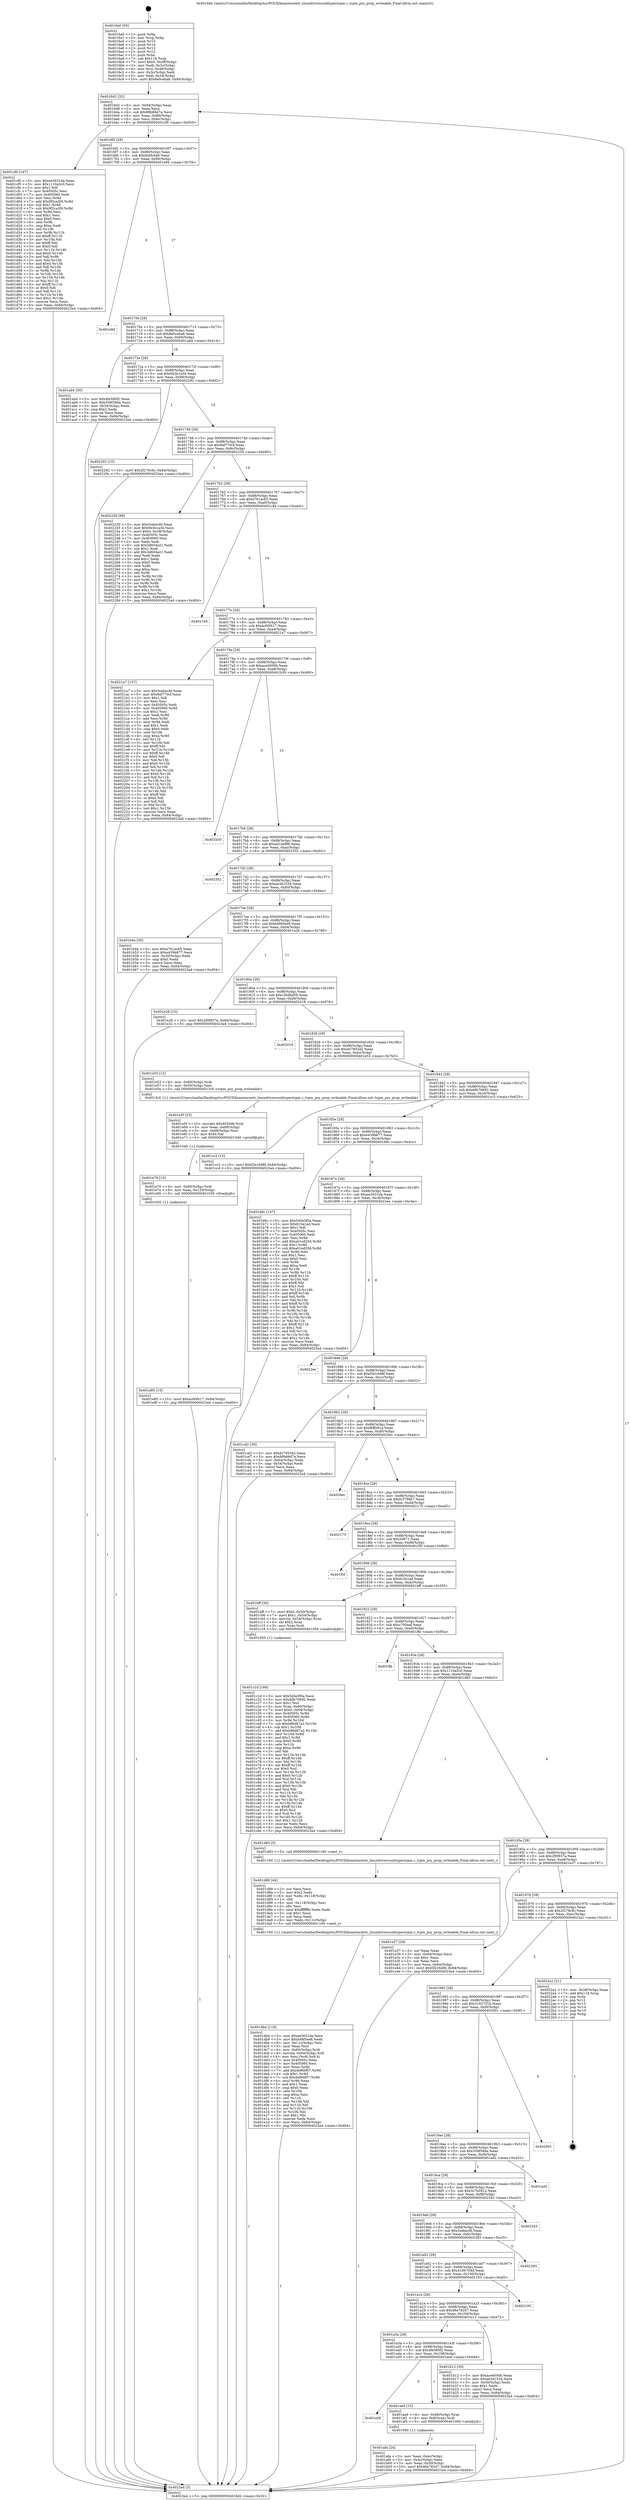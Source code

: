 digraph "0x4016a0" {
  label = "0x4016a0 (/mnt/c/Users/mathe/Desktop/tcc/POCII/binaries/extr_linuxdriversusbtypectcpm.c_tcpm_psy_prop_writeable_Final-ollvm.out::main(0))"
  labelloc = "t"
  node[shape=record]

  Entry [label="",width=0.3,height=0.3,shape=circle,fillcolor=black,style=filled]
  "0x4016d2" [label="{
     0x4016d2 [32]\l
     | [instrs]\l
     &nbsp;&nbsp;0x4016d2 \<+6\>: mov -0x84(%rbp),%eax\l
     &nbsp;&nbsp;0x4016d8 \<+2\>: mov %eax,%ecx\l
     &nbsp;&nbsp;0x4016da \<+6\>: sub $0x88b66d7a,%ecx\l
     &nbsp;&nbsp;0x4016e0 \<+6\>: mov %eax,-0x88(%rbp)\l
     &nbsp;&nbsp;0x4016e6 \<+6\>: mov %ecx,-0x8c(%rbp)\l
     &nbsp;&nbsp;0x4016ec \<+6\>: je 0000000000401cf0 \<main+0x650\>\l
  }"]
  "0x401cf0" [label="{
     0x401cf0 [147]\l
     | [instrs]\l
     &nbsp;&nbsp;0x401cf0 \<+5\>: mov $0xee3631da,%eax\l
     &nbsp;&nbsp;0x401cf5 \<+5\>: mov $0x1110a5c0,%ecx\l
     &nbsp;&nbsp;0x401cfa \<+2\>: mov $0x1,%dl\l
     &nbsp;&nbsp;0x401cfc \<+7\>: mov 0x40505c,%esi\l
     &nbsp;&nbsp;0x401d03 \<+7\>: mov 0x405060,%edi\l
     &nbsp;&nbsp;0x401d0a \<+3\>: mov %esi,%r8d\l
     &nbsp;&nbsp;0x401d0d \<+7\>: add $0x9f2ca3f4,%r8d\l
     &nbsp;&nbsp;0x401d14 \<+4\>: sub $0x1,%r8d\l
     &nbsp;&nbsp;0x401d18 \<+7\>: sub $0x9f2ca3f4,%r8d\l
     &nbsp;&nbsp;0x401d1f \<+4\>: imul %r8d,%esi\l
     &nbsp;&nbsp;0x401d23 \<+3\>: and $0x1,%esi\l
     &nbsp;&nbsp;0x401d26 \<+3\>: cmp $0x0,%esi\l
     &nbsp;&nbsp;0x401d29 \<+4\>: sete %r9b\l
     &nbsp;&nbsp;0x401d2d \<+3\>: cmp $0xa,%edi\l
     &nbsp;&nbsp;0x401d30 \<+4\>: setl %r10b\l
     &nbsp;&nbsp;0x401d34 \<+3\>: mov %r9b,%r11b\l
     &nbsp;&nbsp;0x401d37 \<+4\>: xor $0xff,%r11b\l
     &nbsp;&nbsp;0x401d3b \<+3\>: mov %r10b,%bl\l
     &nbsp;&nbsp;0x401d3e \<+3\>: xor $0xff,%bl\l
     &nbsp;&nbsp;0x401d41 \<+3\>: xor $0x0,%dl\l
     &nbsp;&nbsp;0x401d44 \<+3\>: mov %r11b,%r14b\l
     &nbsp;&nbsp;0x401d47 \<+4\>: and $0x0,%r14b\l
     &nbsp;&nbsp;0x401d4b \<+3\>: and %dl,%r9b\l
     &nbsp;&nbsp;0x401d4e \<+3\>: mov %bl,%r15b\l
     &nbsp;&nbsp;0x401d51 \<+4\>: and $0x0,%r15b\l
     &nbsp;&nbsp;0x401d55 \<+3\>: and %dl,%r10b\l
     &nbsp;&nbsp;0x401d58 \<+3\>: or %r9b,%r14b\l
     &nbsp;&nbsp;0x401d5b \<+3\>: or %r10b,%r15b\l
     &nbsp;&nbsp;0x401d5e \<+3\>: xor %r15b,%r14b\l
     &nbsp;&nbsp;0x401d61 \<+3\>: or %bl,%r11b\l
     &nbsp;&nbsp;0x401d64 \<+4\>: xor $0xff,%r11b\l
     &nbsp;&nbsp;0x401d68 \<+3\>: or $0x0,%dl\l
     &nbsp;&nbsp;0x401d6b \<+3\>: and %dl,%r11b\l
     &nbsp;&nbsp;0x401d6e \<+3\>: or %r11b,%r14b\l
     &nbsp;&nbsp;0x401d71 \<+4\>: test $0x1,%r14b\l
     &nbsp;&nbsp;0x401d75 \<+3\>: cmovne %ecx,%eax\l
     &nbsp;&nbsp;0x401d78 \<+6\>: mov %eax,-0x84(%rbp)\l
     &nbsp;&nbsp;0x401d7e \<+5\>: jmp 00000000004023a4 \<main+0xd04\>\l
  }"]
  "0x4016f2" [label="{
     0x4016f2 [28]\l
     | [instrs]\l
     &nbsp;&nbsp;0x4016f2 \<+5\>: jmp 00000000004016f7 \<main+0x57\>\l
     &nbsp;&nbsp;0x4016f7 \<+6\>: mov -0x88(%rbp),%eax\l
     &nbsp;&nbsp;0x4016fd \<+5\>: sub $0x8cbfc6a6,%eax\l
     &nbsp;&nbsp;0x401702 \<+6\>: mov %eax,-0x90(%rbp)\l
     &nbsp;&nbsp;0x401708 \<+6\>: je 0000000000401e94 \<main+0x7f4\>\l
  }"]
  Exit [label="",width=0.3,height=0.3,shape=circle,fillcolor=black,style=filled,peripheries=2]
  "0x401e94" [label="{
     0x401e94\l
  }", style=dashed]
  "0x40170e" [label="{
     0x40170e [28]\l
     | [instrs]\l
     &nbsp;&nbsp;0x40170e \<+5\>: jmp 0000000000401713 \<main+0x73\>\l
     &nbsp;&nbsp;0x401713 \<+6\>: mov -0x88(%rbp),%eax\l
     &nbsp;&nbsp;0x401719 \<+5\>: sub $0x8e0ceba8,%eax\l
     &nbsp;&nbsp;0x40171e \<+6\>: mov %eax,-0x94(%rbp)\l
     &nbsp;&nbsp;0x401724 \<+6\>: je 0000000000401ab4 \<main+0x414\>\l
  }"]
  "0x401e85" [label="{
     0x401e85 [15]\l
     | [instrs]\l
     &nbsp;&nbsp;0x401e85 \<+10\>: movl $0xac00f417,-0x84(%rbp)\l
     &nbsp;&nbsp;0x401e8f \<+5\>: jmp 00000000004023a4 \<main+0xd04\>\l
  }"]
  "0x401ab4" [label="{
     0x401ab4 [30]\l
     | [instrs]\l
     &nbsp;&nbsp;0x401ab4 \<+5\>: mov $0x4fe580f2,%eax\l
     &nbsp;&nbsp;0x401ab9 \<+5\>: mov $0x358f39da,%ecx\l
     &nbsp;&nbsp;0x401abe \<+3\>: mov -0x34(%rbp),%edx\l
     &nbsp;&nbsp;0x401ac1 \<+3\>: cmp $0x2,%edx\l
     &nbsp;&nbsp;0x401ac4 \<+3\>: cmovne %ecx,%eax\l
     &nbsp;&nbsp;0x401ac7 \<+6\>: mov %eax,-0x84(%rbp)\l
     &nbsp;&nbsp;0x401acd \<+5\>: jmp 00000000004023a4 \<main+0xd04\>\l
  }"]
  "0x40172a" [label="{
     0x40172a [28]\l
     | [instrs]\l
     &nbsp;&nbsp;0x40172a \<+5\>: jmp 000000000040172f \<main+0x8f\>\l
     &nbsp;&nbsp;0x40172f \<+6\>: mov -0x88(%rbp),%eax\l
     &nbsp;&nbsp;0x401735 \<+5\>: sub $0x943b1a34,%eax\l
     &nbsp;&nbsp;0x40173a \<+6\>: mov %eax,-0x98(%rbp)\l
     &nbsp;&nbsp;0x401740 \<+6\>: je 0000000000402292 \<main+0xbf2\>\l
  }"]
  "0x4023a4" [label="{
     0x4023a4 [5]\l
     | [instrs]\l
     &nbsp;&nbsp;0x4023a4 \<+5\>: jmp 00000000004016d2 \<main+0x32\>\l
  }"]
  "0x4016a0" [label="{
     0x4016a0 [50]\l
     | [instrs]\l
     &nbsp;&nbsp;0x4016a0 \<+1\>: push %rbp\l
     &nbsp;&nbsp;0x4016a1 \<+3\>: mov %rsp,%rbp\l
     &nbsp;&nbsp;0x4016a4 \<+2\>: push %r15\l
     &nbsp;&nbsp;0x4016a6 \<+2\>: push %r14\l
     &nbsp;&nbsp;0x4016a8 \<+2\>: push %r13\l
     &nbsp;&nbsp;0x4016aa \<+2\>: push %r12\l
     &nbsp;&nbsp;0x4016ac \<+1\>: push %rbx\l
     &nbsp;&nbsp;0x4016ad \<+7\>: sub $0x118,%rsp\l
     &nbsp;&nbsp;0x4016b4 \<+7\>: movl $0x0,-0x38(%rbp)\l
     &nbsp;&nbsp;0x4016bb \<+3\>: mov %edi,-0x3c(%rbp)\l
     &nbsp;&nbsp;0x4016be \<+4\>: mov %rsi,-0x48(%rbp)\l
     &nbsp;&nbsp;0x4016c2 \<+3\>: mov -0x3c(%rbp),%edi\l
     &nbsp;&nbsp;0x4016c5 \<+3\>: mov %edi,-0x34(%rbp)\l
     &nbsp;&nbsp;0x4016c8 \<+10\>: movl $0x8e0ceba8,-0x84(%rbp)\l
  }"]
  "0x401e76" [label="{
     0x401e76 [15]\l
     | [instrs]\l
     &nbsp;&nbsp;0x401e76 \<+4\>: mov -0x60(%rbp),%rdi\l
     &nbsp;&nbsp;0x401e7a \<+6\>: mov %eax,-0x120(%rbp)\l
     &nbsp;&nbsp;0x401e80 \<+5\>: call 0000000000401030 \<free@plt\>\l
     | [calls]\l
     &nbsp;&nbsp;0x401030 \{1\} (unknown)\l
  }"]
  "0x402292" [label="{
     0x402292 [15]\l
     | [instrs]\l
     &nbsp;&nbsp;0x402292 \<+10\>: movl $0x2f279c9c,-0x84(%rbp)\l
     &nbsp;&nbsp;0x40229c \<+5\>: jmp 00000000004023a4 \<main+0xd04\>\l
  }"]
  "0x401746" [label="{
     0x401746 [28]\l
     | [instrs]\l
     &nbsp;&nbsp;0x401746 \<+5\>: jmp 000000000040174b \<main+0xab\>\l
     &nbsp;&nbsp;0x40174b \<+6\>: mov -0x88(%rbp),%eax\l
     &nbsp;&nbsp;0x401751 \<+5\>: sub $0x9af770cf,%eax\l
     &nbsp;&nbsp;0x401756 \<+6\>: mov %eax,-0x9c(%rbp)\l
     &nbsp;&nbsp;0x40175c \<+6\>: je 0000000000402230 \<main+0xb90\>\l
  }"]
  "0x401e5f" [label="{
     0x401e5f [23]\l
     | [instrs]\l
     &nbsp;&nbsp;0x401e5f \<+10\>: movabs $0x4030d6,%rdi\l
     &nbsp;&nbsp;0x401e69 \<+3\>: mov %eax,-0x68(%rbp)\l
     &nbsp;&nbsp;0x401e6c \<+3\>: mov -0x68(%rbp),%esi\l
     &nbsp;&nbsp;0x401e6f \<+2\>: mov $0x0,%al\l
     &nbsp;&nbsp;0x401e71 \<+5\>: call 0000000000401040 \<printf@plt\>\l
     | [calls]\l
     &nbsp;&nbsp;0x401040 \{1\} (unknown)\l
  }"]
  "0x402230" [label="{
     0x402230 [98]\l
     | [instrs]\l
     &nbsp;&nbsp;0x402230 \<+5\>: mov $0x3cebecfd,%eax\l
     &nbsp;&nbsp;0x402235 \<+5\>: mov $0x943b1a34,%ecx\l
     &nbsp;&nbsp;0x40223a \<+7\>: movl $0x0,-0x38(%rbp)\l
     &nbsp;&nbsp;0x402241 \<+7\>: mov 0x40505c,%edx\l
     &nbsp;&nbsp;0x402248 \<+7\>: mov 0x405060,%esi\l
     &nbsp;&nbsp;0x40224f \<+2\>: mov %edx,%edi\l
     &nbsp;&nbsp;0x402251 \<+6\>: sub $0x3d604a21,%edi\l
     &nbsp;&nbsp;0x402257 \<+3\>: sub $0x1,%edi\l
     &nbsp;&nbsp;0x40225a \<+6\>: add $0x3d604a21,%edi\l
     &nbsp;&nbsp;0x402260 \<+3\>: imul %edi,%edx\l
     &nbsp;&nbsp;0x402263 \<+3\>: and $0x1,%edx\l
     &nbsp;&nbsp;0x402266 \<+3\>: cmp $0x0,%edx\l
     &nbsp;&nbsp;0x402269 \<+4\>: sete %r8b\l
     &nbsp;&nbsp;0x40226d \<+3\>: cmp $0xa,%esi\l
     &nbsp;&nbsp;0x402270 \<+4\>: setl %r9b\l
     &nbsp;&nbsp;0x402274 \<+3\>: mov %r8b,%r10b\l
     &nbsp;&nbsp;0x402277 \<+3\>: and %r9b,%r10b\l
     &nbsp;&nbsp;0x40227a \<+3\>: xor %r9b,%r8b\l
     &nbsp;&nbsp;0x40227d \<+3\>: or %r8b,%r10b\l
     &nbsp;&nbsp;0x402280 \<+4\>: test $0x1,%r10b\l
     &nbsp;&nbsp;0x402284 \<+3\>: cmovne %ecx,%eax\l
     &nbsp;&nbsp;0x402287 \<+6\>: mov %eax,-0x84(%rbp)\l
     &nbsp;&nbsp;0x40228d \<+5\>: jmp 00000000004023a4 \<main+0xd04\>\l
  }"]
  "0x401762" [label="{
     0x401762 [28]\l
     | [instrs]\l
     &nbsp;&nbsp;0x401762 \<+5\>: jmp 0000000000401767 \<main+0xc7\>\l
     &nbsp;&nbsp;0x401767 \<+6\>: mov -0x88(%rbp),%eax\l
     &nbsp;&nbsp;0x40176d \<+5\>: sub $0xa761ac65,%eax\l
     &nbsp;&nbsp;0x401772 \<+6\>: mov %eax,-0xa0(%rbp)\l
     &nbsp;&nbsp;0x401778 \<+6\>: je 0000000000402184 \<main+0xae4\>\l
  }"]
  "0x401db4" [label="{
     0x401db4 [116]\l
     | [instrs]\l
     &nbsp;&nbsp;0x401db4 \<+5\>: mov $0xee3631da,%ecx\l
     &nbsp;&nbsp;0x401db9 \<+5\>: mov $0xb4fd5ee8,%edx\l
     &nbsp;&nbsp;0x401dbe \<+6\>: mov -0x11c(%rbp),%esi\l
     &nbsp;&nbsp;0x401dc4 \<+3\>: imul %eax,%esi\l
     &nbsp;&nbsp;0x401dc7 \<+4\>: mov -0x60(%rbp),%rdi\l
     &nbsp;&nbsp;0x401dcb \<+4\>: movslq -0x64(%rbp),%r8\l
     &nbsp;&nbsp;0x401dcf \<+4\>: mov %esi,(%rdi,%r8,4)\l
     &nbsp;&nbsp;0x401dd3 \<+7\>: mov 0x40505c,%eax\l
     &nbsp;&nbsp;0x401dda \<+7\>: mov 0x405060,%esi\l
     &nbsp;&nbsp;0x401de1 \<+3\>: mov %eax,%r9d\l
     &nbsp;&nbsp;0x401de4 \<+7\>: add $0xdef6bf07,%r9d\l
     &nbsp;&nbsp;0x401deb \<+4\>: sub $0x1,%r9d\l
     &nbsp;&nbsp;0x401def \<+7\>: sub $0xdef6bf07,%r9d\l
     &nbsp;&nbsp;0x401df6 \<+4\>: imul %r9d,%eax\l
     &nbsp;&nbsp;0x401dfa \<+3\>: and $0x1,%eax\l
     &nbsp;&nbsp;0x401dfd \<+3\>: cmp $0x0,%eax\l
     &nbsp;&nbsp;0x401e00 \<+4\>: sete %r10b\l
     &nbsp;&nbsp;0x401e04 \<+3\>: cmp $0xa,%esi\l
     &nbsp;&nbsp;0x401e07 \<+4\>: setl %r11b\l
     &nbsp;&nbsp;0x401e0b \<+3\>: mov %r10b,%bl\l
     &nbsp;&nbsp;0x401e0e \<+3\>: and %r11b,%bl\l
     &nbsp;&nbsp;0x401e11 \<+3\>: xor %r11b,%r10b\l
     &nbsp;&nbsp;0x401e14 \<+3\>: or %r10b,%bl\l
     &nbsp;&nbsp;0x401e17 \<+3\>: test $0x1,%bl\l
     &nbsp;&nbsp;0x401e1a \<+3\>: cmovne %edx,%ecx\l
     &nbsp;&nbsp;0x401e1d \<+6\>: mov %ecx,-0x84(%rbp)\l
     &nbsp;&nbsp;0x401e23 \<+5\>: jmp 00000000004023a4 \<main+0xd04\>\l
  }"]
  "0x402184" [label="{
     0x402184\l
  }", style=dashed]
  "0x40177e" [label="{
     0x40177e [28]\l
     | [instrs]\l
     &nbsp;&nbsp;0x40177e \<+5\>: jmp 0000000000401783 \<main+0xe3\>\l
     &nbsp;&nbsp;0x401783 \<+6\>: mov -0x88(%rbp),%eax\l
     &nbsp;&nbsp;0x401789 \<+5\>: sub $0xac00f417,%eax\l
     &nbsp;&nbsp;0x40178e \<+6\>: mov %eax,-0xa4(%rbp)\l
     &nbsp;&nbsp;0x401794 \<+6\>: je 00000000004021a7 \<main+0xb07\>\l
  }"]
  "0x401d88" [label="{
     0x401d88 [44]\l
     | [instrs]\l
     &nbsp;&nbsp;0x401d88 \<+2\>: xor %ecx,%ecx\l
     &nbsp;&nbsp;0x401d8a \<+5\>: mov $0x2,%edx\l
     &nbsp;&nbsp;0x401d8f \<+6\>: mov %edx,-0x118(%rbp)\l
     &nbsp;&nbsp;0x401d95 \<+1\>: cltd\l
     &nbsp;&nbsp;0x401d96 \<+6\>: mov -0x118(%rbp),%esi\l
     &nbsp;&nbsp;0x401d9c \<+2\>: idiv %esi\l
     &nbsp;&nbsp;0x401d9e \<+6\>: imul $0xfffffffe,%edx,%edx\l
     &nbsp;&nbsp;0x401da4 \<+3\>: sub $0x1,%ecx\l
     &nbsp;&nbsp;0x401da7 \<+2\>: sub %ecx,%edx\l
     &nbsp;&nbsp;0x401da9 \<+6\>: mov %edx,-0x11c(%rbp)\l
     &nbsp;&nbsp;0x401daf \<+5\>: call 0000000000401160 \<next_i\>\l
     | [calls]\l
     &nbsp;&nbsp;0x401160 \{1\} (/mnt/c/Users/mathe/Desktop/tcc/POCII/binaries/extr_linuxdriversusbtypectcpm.c_tcpm_psy_prop_writeable_Final-ollvm.out::next_i)\l
  }"]
  "0x4021a7" [label="{
     0x4021a7 [137]\l
     | [instrs]\l
     &nbsp;&nbsp;0x4021a7 \<+5\>: mov $0x3cebecfd,%eax\l
     &nbsp;&nbsp;0x4021ac \<+5\>: mov $0x9af770cf,%ecx\l
     &nbsp;&nbsp;0x4021b1 \<+2\>: mov $0x1,%dl\l
     &nbsp;&nbsp;0x4021b3 \<+2\>: xor %esi,%esi\l
     &nbsp;&nbsp;0x4021b5 \<+7\>: mov 0x40505c,%edi\l
     &nbsp;&nbsp;0x4021bc \<+8\>: mov 0x405060,%r8d\l
     &nbsp;&nbsp;0x4021c4 \<+3\>: sub $0x1,%esi\l
     &nbsp;&nbsp;0x4021c7 \<+3\>: mov %edi,%r9d\l
     &nbsp;&nbsp;0x4021ca \<+3\>: add %esi,%r9d\l
     &nbsp;&nbsp;0x4021cd \<+4\>: imul %r9d,%edi\l
     &nbsp;&nbsp;0x4021d1 \<+3\>: and $0x1,%edi\l
     &nbsp;&nbsp;0x4021d4 \<+3\>: cmp $0x0,%edi\l
     &nbsp;&nbsp;0x4021d7 \<+4\>: sete %r10b\l
     &nbsp;&nbsp;0x4021db \<+4\>: cmp $0xa,%r8d\l
     &nbsp;&nbsp;0x4021df \<+4\>: setl %r11b\l
     &nbsp;&nbsp;0x4021e3 \<+3\>: mov %r10b,%bl\l
     &nbsp;&nbsp;0x4021e6 \<+3\>: xor $0xff,%bl\l
     &nbsp;&nbsp;0x4021e9 \<+3\>: mov %r11b,%r14b\l
     &nbsp;&nbsp;0x4021ec \<+4\>: xor $0xff,%r14b\l
     &nbsp;&nbsp;0x4021f0 \<+3\>: xor $0x0,%dl\l
     &nbsp;&nbsp;0x4021f3 \<+3\>: mov %bl,%r15b\l
     &nbsp;&nbsp;0x4021f6 \<+4\>: and $0x0,%r15b\l
     &nbsp;&nbsp;0x4021fa \<+3\>: and %dl,%r10b\l
     &nbsp;&nbsp;0x4021fd \<+3\>: mov %r14b,%r12b\l
     &nbsp;&nbsp;0x402200 \<+4\>: and $0x0,%r12b\l
     &nbsp;&nbsp;0x402204 \<+3\>: and %dl,%r11b\l
     &nbsp;&nbsp;0x402207 \<+3\>: or %r10b,%r15b\l
     &nbsp;&nbsp;0x40220a \<+3\>: or %r11b,%r12b\l
     &nbsp;&nbsp;0x40220d \<+3\>: xor %r12b,%r15b\l
     &nbsp;&nbsp;0x402210 \<+3\>: or %r14b,%bl\l
     &nbsp;&nbsp;0x402213 \<+3\>: xor $0xff,%bl\l
     &nbsp;&nbsp;0x402216 \<+3\>: or $0x0,%dl\l
     &nbsp;&nbsp;0x402219 \<+2\>: and %dl,%bl\l
     &nbsp;&nbsp;0x40221b \<+3\>: or %bl,%r15b\l
     &nbsp;&nbsp;0x40221e \<+4\>: test $0x1,%r15b\l
     &nbsp;&nbsp;0x402222 \<+3\>: cmovne %ecx,%eax\l
     &nbsp;&nbsp;0x402225 \<+6\>: mov %eax,-0x84(%rbp)\l
     &nbsp;&nbsp;0x40222b \<+5\>: jmp 00000000004023a4 \<main+0xd04\>\l
  }"]
  "0x40179a" [label="{
     0x40179a [28]\l
     | [instrs]\l
     &nbsp;&nbsp;0x40179a \<+5\>: jmp 000000000040179f \<main+0xff\>\l
     &nbsp;&nbsp;0x40179f \<+6\>: mov -0x88(%rbp),%eax\l
     &nbsp;&nbsp;0x4017a5 \<+5\>: sub $0xace4000b,%eax\l
     &nbsp;&nbsp;0x4017aa \<+6\>: mov %eax,-0xa8(%rbp)\l
     &nbsp;&nbsp;0x4017b0 \<+6\>: je 0000000000401b30 \<main+0x490\>\l
  }"]
  "0x401c1d" [label="{
     0x401c1d [166]\l
     | [instrs]\l
     &nbsp;&nbsp;0x401c1d \<+5\>: mov $0x540e3f0a,%ecx\l
     &nbsp;&nbsp;0x401c22 \<+5\>: mov $0xddb70692,%edx\l
     &nbsp;&nbsp;0x401c27 \<+3\>: mov $0x1,%sil\l
     &nbsp;&nbsp;0x401c2a \<+4\>: mov %rax,-0x60(%rbp)\l
     &nbsp;&nbsp;0x401c2e \<+7\>: movl $0x0,-0x64(%rbp)\l
     &nbsp;&nbsp;0x401c35 \<+8\>: mov 0x40505c,%r8d\l
     &nbsp;&nbsp;0x401c3d \<+8\>: mov 0x405060,%r9d\l
     &nbsp;&nbsp;0x401c45 \<+3\>: mov %r8d,%r10d\l
     &nbsp;&nbsp;0x401c48 \<+7\>: sub $0xb86d67a2,%r10d\l
     &nbsp;&nbsp;0x401c4f \<+4\>: sub $0x1,%r10d\l
     &nbsp;&nbsp;0x401c53 \<+7\>: add $0xb86d67a2,%r10d\l
     &nbsp;&nbsp;0x401c5a \<+4\>: imul %r10d,%r8d\l
     &nbsp;&nbsp;0x401c5e \<+4\>: and $0x1,%r8d\l
     &nbsp;&nbsp;0x401c62 \<+4\>: cmp $0x0,%r8d\l
     &nbsp;&nbsp;0x401c66 \<+4\>: sete %r11b\l
     &nbsp;&nbsp;0x401c6a \<+4\>: cmp $0xa,%r9d\l
     &nbsp;&nbsp;0x401c6e \<+3\>: setl %bl\l
     &nbsp;&nbsp;0x401c71 \<+3\>: mov %r11b,%r14b\l
     &nbsp;&nbsp;0x401c74 \<+4\>: xor $0xff,%r14b\l
     &nbsp;&nbsp;0x401c78 \<+3\>: mov %bl,%r15b\l
     &nbsp;&nbsp;0x401c7b \<+4\>: xor $0xff,%r15b\l
     &nbsp;&nbsp;0x401c7f \<+4\>: xor $0x0,%sil\l
     &nbsp;&nbsp;0x401c83 \<+3\>: mov %r14b,%r12b\l
     &nbsp;&nbsp;0x401c86 \<+4\>: and $0x0,%r12b\l
     &nbsp;&nbsp;0x401c8a \<+3\>: and %sil,%r11b\l
     &nbsp;&nbsp;0x401c8d \<+3\>: mov %r15b,%r13b\l
     &nbsp;&nbsp;0x401c90 \<+4\>: and $0x0,%r13b\l
     &nbsp;&nbsp;0x401c94 \<+3\>: and %sil,%bl\l
     &nbsp;&nbsp;0x401c97 \<+3\>: or %r11b,%r12b\l
     &nbsp;&nbsp;0x401c9a \<+3\>: or %bl,%r13b\l
     &nbsp;&nbsp;0x401c9d \<+3\>: xor %r13b,%r12b\l
     &nbsp;&nbsp;0x401ca0 \<+3\>: or %r15b,%r14b\l
     &nbsp;&nbsp;0x401ca3 \<+4\>: xor $0xff,%r14b\l
     &nbsp;&nbsp;0x401ca7 \<+4\>: or $0x0,%sil\l
     &nbsp;&nbsp;0x401cab \<+3\>: and %sil,%r14b\l
     &nbsp;&nbsp;0x401cae \<+3\>: or %r14b,%r12b\l
     &nbsp;&nbsp;0x401cb1 \<+4\>: test $0x1,%r12b\l
     &nbsp;&nbsp;0x401cb5 \<+3\>: cmovne %edx,%ecx\l
     &nbsp;&nbsp;0x401cb8 \<+6\>: mov %ecx,-0x84(%rbp)\l
     &nbsp;&nbsp;0x401cbe \<+5\>: jmp 00000000004023a4 \<main+0xd04\>\l
  }"]
  "0x401b30" [label="{
     0x401b30\l
  }", style=dashed]
  "0x4017b6" [label="{
     0x4017b6 [28]\l
     | [instrs]\l
     &nbsp;&nbsp;0x4017b6 \<+5\>: jmp 00000000004017bb \<main+0x11b\>\l
     &nbsp;&nbsp;0x4017bb \<+6\>: mov -0x88(%rbp),%eax\l
     &nbsp;&nbsp;0x4017c1 \<+5\>: sub $0xad1eef96,%eax\l
     &nbsp;&nbsp;0x4017c6 \<+6\>: mov %eax,-0xac(%rbp)\l
     &nbsp;&nbsp;0x4017cc \<+6\>: je 0000000000402352 \<main+0xcb2\>\l
  }"]
  "0x401afa" [label="{
     0x401afa [24]\l
     | [instrs]\l
     &nbsp;&nbsp;0x401afa \<+3\>: mov %eax,-0x4c(%rbp)\l
     &nbsp;&nbsp;0x401afd \<+3\>: mov -0x4c(%rbp),%eax\l
     &nbsp;&nbsp;0x401b00 \<+3\>: mov %eax,-0x30(%rbp)\l
     &nbsp;&nbsp;0x401b03 \<+10\>: movl $0x46e782d7,-0x84(%rbp)\l
     &nbsp;&nbsp;0x401b0d \<+5\>: jmp 00000000004023a4 \<main+0xd04\>\l
  }"]
  "0x402352" [label="{
     0x402352\l
  }", style=dashed]
  "0x4017d2" [label="{
     0x4017d2 [28]\l
     | [instrs]\l
     &nbsp;&nbsp;0x4017d2 \<+5\>: jmp 00000000004017d7 \<main+0x137\>\l
     &nbsp;&nbsp;0x4017d7 \<+6\>: mov -0x88(%rbp),%eax\l
     &nbsp;&nbsp;0x4017dd \<+5\>: sub $0xae3d1534,%eax\l
     &nbsp;&nbsp;0x4017e2 \<+6\>: mov %eax,-0xb0(%rbp)\l
     &nbsp;&nbsp;0x4017e8 \<+6\>: je 0000000000401b4e \<main+0x4ae\>\l
  }"]
  "0x401a56" [label="{
     0x401a56\l
  }", style=dashed]
  "0x401b4e" [label="{
     0x401b4e [30]\l
     | [instrs]\l
     &nbsp;&nbsp;0x401b4e \<+5\>: mov $0xa761ac65,%eax\l
     &nbsp;&nbsp;0x401b53 \<+5\>: mov $0xe439b877,%ecx\l
     &nbsp;&nbsp;0x401b58 \<+3\>: mov -0x30(%rbp),%edx\l
     &nbsp;&nbsp;0x401b5b \<+3\>: cmp $0x0,%edx\l
     &nbsp;&nbsp;0x401b5e \<+3\>: cmove %ecx,%eax\l
     &nbsp;&nbsp;0x401b61 \<+6\>: mov %eax,-0x84(%rbp)\l
     &nbsp;&nbsp;0x401b67 \<+5\>: jmp 00000000004023a4 \<main+0xd04\>\l
  }"]
  "0x4017ee" [label="{
     0x4017ee [28]\l
     | [instrs]\l
     &nbsp;&nbsp;0x4017ee \<+5\>: jmp 00000000004017f3 \<main+0x153\>\l
     &nbsp;&nbsp;0x4017f3 \<+6\>: mov -0x88(%rbp),%eax\l
     &nbsp;&nbsp;0x4017f9 \<+5\>: sub $0xb4fd5ee8,%eax\l
     &nbsp;&nbsp;0x4017fe \<+6\>: mov %eax,-0xb4(%rbp)\l
     &nbsp;&nbsp;0x401804 \<+6\>: je 0000000000401e28 \<main+0x788\>\l
  }"]
  "0x401aed" [label="{
     0x401aed [13]\l
     | [instrs]\l
     &nbsp;&nbsp;0x401aed \<+4\>: mov -0x48(%rbp),%rax\l
     &nbsp;&nbsp;0x401af1 \<+4\>: mov 0x8(%rax),%rdi\l
     &nbsp;&nbsp;0x401af5 \<+5\>: call 0000000000401060 \<atoi@plt\>\l
     | [calls]\l
     &nbsp;&nbsp;0x401060 \{1\} (unknown)\l
  }"]
  "0x401e28" [label="{
     0x401e28 [15]\l
     | [instrs]\l
     &nbsp;&nbsp;0x401e28 \<+10\>: movl $0x2f0f937a,-0x84(%rbp)\l
     &nbsp;&nbsp;0x401e32 \<+5\>: jmp 00000000004023a4 \<main+0xd04\>\l
  }"]
  "0x40180a" [label="{
     0x40180a [28]\l
     | [instrs]\l
     &nbsp;&nbsp;0x40180a \<+5\>: jmp 000000000040180f \<main+0x16f\>\l
     &nbsp;&nbsp;0x40180f \<+6\>: mov -0x88(%rbp),%eax\l
     &nbsp;&nbsp;0x401815 \<+5\>: sub $0xc26dbd58,%eax\l
     &nbsp;&nbsp;0x40181a \<+6\>: mov %eax,-0xb8(%rbp)\l
     &nbsp;&nbsp;0x401820 \<+6\>: je 0000000000402018 \<main+0x978\>\l
  }"]
  "0x401a3a" [label="{
     0x401a3a [28]\l
     | [instrs]\l
     &nbsp;&nbsp;0x401a3a \<+5\>: jmp 0000000000401a3f \<main+0x39f\>\l
     &nbsp;&nbsp;0x401a3f \<+6\>: mov -0x88(%rbp),%eax\l
     &nbsp;&nbsp;0x401a45 \<+5\>: sub $0x4fe580f2,%eax\l
     &nbsp;&nbsp;0x401a4a \<+6\>: mov %eax,-0x108(%rbp)\l
     &nbsp;&nbsp;0x401a50 \<+6\>: je 0000000000401aed \<main+0x44d\>\l
  }"]
  "0x402018" [label="{
     0x402018\l
  }", style=dashed]
  "0x401826" [label="{
     0x401826 [28]\l
     | [instrs]\l
     &nbsp;&nbsp;0x401826 \<+5\>: jmp 000000000040182b \<main+0x18b\>\l
     &nbsp;&nbsp;0x40182b \<+6\>: mov -0x88(%rbp),%eax\l
     &nbsp;&nbsp;0x401831 \<+5\>: sub $0xdc7953d2,%eax\l
     &nbsp;&nbsp;0x401836 \<+6\>: mov %eax,-0xbc(%rbp)\l
     &nbsp;&nbsp;0x40183c \<+6\>: je 0000000000401e53 \<main+0x7b3\>\l
  }"]
  "0x401b12" [label="{
     0x401b12 [30]\l
     | [instrs]\l
     &nbsp;&nbsp;0x401b12 \<+5\>: mov $0xace4000b,%eax\l
     &nbsp;&nbsp;0x401b17 \<+5\>: mov $0xae3d1534,%ecx\l
     &nbsp;&nbsp;0x401b1c \<+3\>: mov -0x30(%rbp),%edx\l
     &nbsp;&nbsp;0x401b1f \<+3\>: cmp $0x1,%edx\l
     &nbsp;&nbsp;0x401b22 \<+3\>: cmovl %ecx,%eax\l
     &nbsp;&nbsp;0x401b25 \<+6\>: mov %eax,-0x84(%rbp)\l
     &nbsp;&nbsp;0x401b2b \<+5\>: jmp 00000000004023a4 \<main+0xd04\>\l
  }"]
  "0x401e53" [label="{
     0x401e53 [12]\l
     | [instrs]\l
     &nbsp;&nbsp;0x401e53 \<+4\>: mov -0x60(%rbp),%rdi\l
     &nbsp;&nbsp;0x401e57 \<+3\>: mov -0x50(%rbp),%esi\l
     &nbsp;&nbsp;0x401e5a \<+5\>: call 00000000004013c0 \<tcpm_psy_prop_writeable\>\l
     | [calls]\l
     &nbsp;&nbsp;0x4013c0 \{1\} (/mnt/c/Users/mathe/Desktop/tcc/POCII/binaries/extr_linuxdriversusbtypectcpm.c_tcpm_psy_prop_writeable_Final-ollvm.out::tcpm_psy_prop_writeable)\l
  }"]
  "0x401842" [label="{
     0x401842 [28]\l
     | [instrs]\l
     &nbsp;&nbsp;0x401842 \<+5\>: jmp 0000000000401847 \<main+0x1a7\>\l
     &nbsp;&nbsp;0x401847 \<+6\>: mov -0x88(%rbp),%eax\l
     &nbsp;&nbsp;0x40184d \<+5\>: sub $0xddb70692,%eax\l
     &nbsp;&nbsp;0x401852 \<+6\>: mov %eax,-0xc0(%rbp)\l
     &nbsp;&nbsp;0x401858 \<+6\>: je 0000000000401cc3 \<main+0x623\>\l
  }"]
  "0x401a1e" [label="{
     0x401a1e [28]\l
     | [instrs]\l
     &nbsp;&nbsp;0x401a1e \<+5\>: jmp 0000000000401a23 \<main+0x383\>\l
     &nbsp;&nbsp;0x401a23 \<+6\>: mov -0x88(%rbp),%eax\l
     &nbsp;&nbsp;0x401a29 \<+5\>: sub $0x46e782d7,%eax\l
     &nbsp;&nbsp;0x401a2e \<+6\>: mov %eax,-0x104(%rbp)\l
     &nbsp;&nbsp;0x401a34 \<+6\>: je 0000000000401b12 \<main+0x472\>\l
  }"]
  "0x401cc3" [label="{
     0x401cc3 [15]\l
     | [instrs]\l
     &nbsp;&nbsp;0x401cc3 \<+10\>: movl $0xf2b16d8f,-0x84(%rbp)\l
     &nbsp;&nbsp;0x401ccd \<+5\>: jmp 00000000004023a4 \<main+0xd04\>\l
  }"]
  "0x40185e" [label="{
     0x40185e [28]\l
     | [instrs]\l
     &nbsp;&nbsp;0x40185e \<+5\>: jmp 0000000000401863 \<main+0x1c3\>\l
     &nbsp;&nbsp;0x401863 \<+6\>: mov -0x88(%rbp),%eax\l
     &nbsp;&nbsp;0x401869 \<+5\>: sub $0xe439b877,%eax\l
     &nbsp;&nbsp;0x40186e \<+6\>: mov %eax,-0xc4(%rbp)\l
     &nbsp;&nbsp;0x401874 \<+6\>: je 0000000000401b6c \<main+0x4cc\>\l
  }"]
  "0x402193" [label="{
     0x402193\l
  }", style=dashed]
  "0x401b6c" [label="{
     0x401b6c [147]\l
     | [instrs]\l
     &nbsp;&nbsp;0x401b6c \<+5\>: mov $0x540e3f0a,%eax\l
     &nbsp;&nbsp;0x401b71 \<+5\>: mov $0x915e1ad,%ecx\l
     &nbsp;&nbsp;0x401b76 \<+2\>: mov $0x1,%dl\l
     &nbsp;&nbsp;0x401b78 \<+7\>: mov 0x40505c,%esi\l
     &nbsp;&nbsp;0x401b7f \<+7\>: mov 0x405060,%edi\l
     &nbsp;&nbsp;0x401b86 \<+3\>: mov %esi,%r8d\l
     &nbsp;&nbsp;0x401b89 \<+7\>: add $0xa01ed25d,%r8d\l
     &nbsp;&nbsp;0x401b90 \<+4\>: sub $0x1,%r8d\l
     &nbsp;&nbsp;0x401b94 \<+7\>: sub $0xa01ed25d,%r8d\l
     &nbsp;&nbsp;0x401b9b \<+4\>: imul %r8d,%esi\l
     &nbsp;&nbsp;0x401b9f \<+3\>: and $0x1,%esi\l
     &nbsp;&nbsp;0x401ba2 \<+3\>: cmp $0x0,%esi\l
     &nbsp;&nbsp;0x401ba5 \<+4\>: sete %r9b\l
     &nbsp;&nbsp;0x401ba9 \<+3\>: cmp $0xa,%edi\l
     &nbsp;&nbsp;0x401bac \<+4\>: setl %r10b\l
     &nbsp;&nbsp;0x401bb0 \<+3\>: mov %r9b,%r11b\l
     &nbsp;&nbsp;0x401bb3 \<+4\>: xor $0xff,%r11b\l
     &nbsp;&nbsp;0x401bb7 \<+3\>: mov %r10b,%bl\l
     &nbsp;&nbsp;0x401bba \<+3\>: xor $0xff,%bl\l
     &nbsp;&nbsp;0x401bbd \<+3\>: xor $0x1,%dl\l
     &nbsp;&nbsp;0x401bc0 \<+3\>: mov %r11b,%r14b\l
     &nbsp;&nbsp;0x401bc3 \<+4\>: and $0xff,%r14b\l
     &nbsp;&nbsp;0x401bc7 \<+3\>: and %dl,%r9b\l
     &nbsp;&nbsp;0x401bca \<+3\>: mov %bl,%r15b\l
     &nbsp;&nbsp;0x401bcd \<+4\>: and $0xff,%r15b\l
     &nbsp;&nbsp;0x401bd1 \<+3\>: and %dl,%r10b\l
     &nbsp;&nbsp;0x401bd4 \<+3\>: or %r9b,%r14b\l
     &nbsp;&nbsp;0x401bd7 \<+3\>: or %r10b,%r15b\l
     &nbsp;&nbsp;0x401bda \<+3\>: xor %r15b,%r14b\l
     &nbsp;&nbsp;0x401bdd \<+3\>: or %bl,%r11b\l
     &nbsp;&nbsp;0x401be0 \<+4\>: xor $0xff,%r11b\l
     &nbsp;&nbsp;0x401be4 \<+3\>: or $0x1,%dl\l
     &nbsp;&nbsp;0x401be7 \<+3\>: and %dl,%r11b\l
     &nbsp;&nbsp;0x401bea \<+3\>: or %r11b,%r14b\l
     &nbsp;&nbsp;0x401bed \<+4\>: test $0x1,%r14b\l
     &nbsp;&nbsp;0x401bf1 \<+3\>: cmovne %ecx,%eax\l
     &nbsp;&nbsp;0x401bf4 \<+6\>: mov %eax,-0x84(%rbp)\l
     &nbsp;&nbsp;0x401bfa \<+5\>: jmp 00000000004023a4 \<main+0xd04\>\l
  }"]
  "0x40187a" [label="{
     0x40187a [28]\l
     | [instrs]\l
     &nbsp;&nbsp;0x40187a \<+5\>: jmp 000000000040187f \<main+0x1df\>\l
     &nbsp;&nbsp;0x40187f \<+6\>: mov -0x88(%rbp),%eax\l
     &nbsp;&nbsp;0x401885 \<+5\>: sub $0xee3631da,%eax\l
     &nbsp;&nbsp;0x40188a \<+6\>: mov %eax,-0xc8(%rbp)\l
     &nbsp;&nbsp;0x401890 \<+6\>: je 00000000004022ee \<main+0xc4e\>\l
  }"]
  "0x401a02" [label="{
     0x401a02 [28]\l
     | [instrs]\l
     &nbsp;&nbsp;0x401a02 \<+5\>: jmp 0000000000401a07 \<main+0x367\>\l
     &nbsp;&nbsp;0x401a07 \<+6\>: mov -0x88(%rbp),%eax\l
     &nbsp;&nbsp;0x401a0d \<+5\>: sub $0x4196704d,%eax\l
     &nbsp;&nbsp;0x401a12 \<+6\>: mov %eax,-0x100(%rbp)\l
     &nbsp;&nbsp;0x401a18 \<+6\>: je 0000000000402193 \<main+0xaf3\>\l
  }"]
  "0x4022ee" [label="{
     0x4022ee\l
  }", style=dashed]
  "0x401896" [label="{
     0x401896 [28]\l
     | [instrs]\l
     &nbsp;&nbsp;0x401896 \<+5\>: jmp 000000000040189b \<main+0x1fb\>\l
     &nbsp;&nbsp;0x40189b \<+6\>: mov -0x88(%rbp),%eax\l
     &nbsp;&nbsp;0x4018a1 \<+5\>: sub $0xf2b16d8f,%eax\l
     &nbsp;&nbsp;0x4018a6 \<+6\>: mov %eax,-0xcc(%rbp)\l
     &nbsp;&nbsp;0x4018ac \<+6\>: je 0000000000401cd2 \<main+0x632\>\l
  }"]
  "0x402393" [label="{
     0x402393\l
  }", style=dashed]
  "0x401cd2" [label="{
     0x401cd2 [30]\l
     | [instrs]\l
     &nbsp;&nbsp;0x401cd2 \<+5\>: mov $0xdc7953d2,%eax\l
     &nbsp;&nbsp;0x401cd7 \<+5\>: mov $0x88b66d7a,%ecx\l
     &nbsp;&nbsp;0x401cdc \<+3\>: mov -0x64(%rbp),%edx\l
     &nbsp;&nbsp;0x401cdf \<+3\>: cmp -0x54(%rbp),%edx\l
     &nbsp;&nbsp;0x401ce2 \<+3\>: cmovl %ecx,%eax\l
     &nbsp;&nbsp;0x401ce5 \<+6\>: mov %eax,-0x84(%rbp)\l
     &nbsp;&nbsp;0x401ceb \<+5\>: jmp 00000000004023a4 \<main+0xd04\>\l
  }"]
  "0x4018b2" [label="{
     0x4018b2 [28]\l
     | [instrs]\l
     &nbsp;&nbsp;0x4018b2 \<+5\>: jmp 00000000004018b7 \<main+0x217\>\l
     &nbsp;&nbsp;0x4018b7 \<+6\>: mov -0x88(%rbp),%eax\l
     &nbsp;&nbsp;0x4018bd \<+5\>: sub $0xfbff291a,%eax\l
     &nbsp;&nbsp;0x4018c2 \<+6\>: mov %eax,-0xd0(%rbp)\l
     &nbsp;&nbsp;0x4018c8 \<+6\>: je 00000000004020ec \<main+0xa4c\>\l
  }"]
  "0x4019e6" [label="{
     0x4019e6 [28]\l
     | [instrs]\l
     &nbsp;&nbsp;0x4019e6 \<+5\>: jmp 00000000004019eb \<main+0x34b\>\l
     &nbsp;&nbsp;0x4019eb \<+6\>: mov -0x88(%rbp),%eax\l
     &nbsp;&nbsp;0x4019f1 \<+5\>: sub $0x3cebecfd,%eax\l
     &nbsp;&nbsp;0x4019f6 \<+6\>: mov %eax,-0xfc(%rbp)\l
     &nbsp;&nbsp;0x4019fc \<+6\>: je 0000000000402393 \<main+0xcf3\>\l
  }"]
  "0x4020ec" [label="{
     0x4020ec\l
  }", style=dashed]
  "0x4018ce" [label="{
     0x4018ce [28]\l
     | [instrs]\l
     &nbsp;&nbsp;0x4018ce \<+5\>: jmp 00000000004018d3 \<main+0x233\>\l
     &nbsp;&nbsp;0x4018d3 \<+6\>: mov -0x88(%rbp),%eax\l
     &nbsp;&nbsp;0x4018d9 \<+5\>: sub $0xfc3798b7,%eax\l
     &nbsp;&nbsp;0x4018de \<+6\>: mov %eax,-0xd4(%rbp)\l
     &nbsp;&nbsp;0x4018e4 \<+6\>: je 0000000000402175 \<main+0xad5\>\l
  }"]
  "0x402343" [label="{
     0x402343\l
  }", style=dashed]
  "0x402175" [label="{
     0x402175\l
  }", style=dashed]
  "0x4018ea" [label="{
     0x4018ea [28]\l
     | [instrs]\l
     &nbsp;&nbsp;0x4018ea \<+5\>: jmp 00000000004018ef \<main+0x24f\>\l
     &nbsp;&nbsp;0x4018ef \<+6\>: mov -0x88(%rbp),%eax\l
     &nbsp;&nbsp;0x4018f5 \<+5\>: sub $0x20871,%eax\l
     &nbsp;&nbsp;0x4018fa \<+6\>: mov %eax,-0xd8(%rbp)\l
     &nbsp;&nbsp;0x401900 \<+6\>: je 0000000000401f5f \<main+0x8bf\>\l
  }"]
  "0x4019ca" [label="{
     0x4019ca [28]\l
     | [instrs]\l
     &nbsp;&nbsp;0x4019ca \<+5\>: jmp 00000000004019cf \<main+0x32f\>\l
     &nbsp;&nbsp;0x4019cf \<+6\>: mov -0x88(%rbp),%eax\l
     &nbsp;&nbsp;0x4019d5 \<+5\>: sub $0x3c7b5912,%eax\l
     &nbsp;&nbsp;0x4019da \<+6\>: mov %eax,-0xf8(%rbp)\l
     &nbsp;&nbsp;0x4019e0 \<+6\>: je 0000000000402343 \<main+0xca3\>\l
  }"]
  "0x401f5f" [label="{
     0x401f5f\l
  }", style=dashed]
  "0x401906" [label="{
     0x401906 [28]\l
     | [instrs]\l
     &nbsp;&nbsp;0x401906 \<+5\>: jmp 000000000040190b \<main+0x26b\>\l
     &nbsp;&nbsp;0x40190b \<+6\>: mov -0x88(%rbp),%eax\l
     &nbsp;&nbsp;0x401911 \<+5\>: sub $0x915e1ad,%eax\l
     &nbsp;&nbsp;0x401916 \<+6\>: mov %eax,-0xdc(%rbp)\l
     &nbsp;&nbsp;0x40191c \<+6\>: je 0000000000401bff \<main+0x55f\>\l
  }"]
  "0x401ad2" [label="{
     0x401ad2\l
  }", style=dashed]
  "0x401bff" [label="{
     0x401bff [30]\l
     | [instrs]\l
     &nbsp;&nbsp;0x401bff \<+7\>: movl $0x0,-0x50(%rbp)\l
     &nbsp;&nbsp;0x401c06 \<+7\>: movl $0x1,-0x54(%rbp)\l
     &nbsp;&nbsp;0x401c0d \<+4\>: movslq -0x54(%rbp),%rax\l
     &nbsp;&nbsp;0x401c11 \<+4\>: shl $0x2,%rax\l
     &nbsp;&nbsp;0x401c15 \<+3\>: mov %rax,%rdi\l
     &nbsp;&nbsp;0x401c18 \<+5\>: call 0000000000401050 \<malloc@plt\>\l
     | [calls]\l
     &nbsp;&nbsp;0x401050 \{1\} (unknown)\l
  }"]
  "0x401922" [label="{
     0x401922 [28]\l
     | [instrs]\l
     &nbsp;&nbsp;0x401922 \<+5\>: jmp 0000000000401927 \<main+0x287\>\l
     &nbsp;&nbsp;0x401927 \<+6\>: mov -0x88(%rbp),%eax\l
     &nbsp;&nbsp;0x40192d \<+5\>: sub $0xc795eaf,%eax\l
     &nbsp;&nbsp;0x401932 \<+6\>: mov %eax,-0xe0(%rbp)\l
     &nbsp;&nbsp;0x401938 \<+6\>: je 0000000000401ffa \<main+0x95a\>\l
  }"]
  "0x4019ae" [label="{
     0x4019ae [28]\l
     | [instrs]\l
     &nbsp;&nbsp;0x4019ae \<+5\>: jmp 00000000004019b3 \<main+0x313\>\l
     &nbsp;&nbsp;0x4019b3 \<+6\>: mov -0x88(%rbp),%eax\l
     &nbsp;&nbsp;0x4019b9 \<+5\>: sub $0x358f39da,%eax\l
     &nbsp;&nbsp;0x4019be \<+6\>: mov %eax,-0xf4(%rbp)\l
     &nbsp;&nbsp;0x4019c4 \<+6\>: je 0000000000401ad2 \<main+0x432\>\l
  }"]
  "0x401ffa" [label="{
     0x401ffa\l
  }", style=dashed]
  "0x40193e" [label="{
     0x40193e [28]\l
     | [instrs]\l
     &nbsp;&nbsp;0x40193e \<+5\>: jmp 0000000000401943 \<main+0x2a3\>\l
     &nbsp;&nbsp;0x401943 \<+6\>: mov -0x88(%rbp),%eax\l
     &nbsp;&nbsp;0x401949 \<+5\>: sub $0x1110a5c0,%eax\l
     &nbsp;&nbsp;0x40194e \<+6\>: mov %eax,-0xe4(%rbp)\l
     &nbsp;&nbsp;0x401954 \<+6\>: je 0000000000401d83 \<main+0x6e3\>\l
  }"]
  "0x402091" [label="{
     0x402091\l
  }", style=dashed]
  "0x401d83" [label="{
     0x401d83 [5]\l
     | [instrs]\l
     &nbsp;&nbsp;0x401d83 \<+5\>: call 0000000000401160 \<next_i\>\l
     | [calls]\l
     &nbsp;&nbsp;0x401160 \{1\} (/mnt/c/Users/mathe/Desktop/tcc/POCII/binaries/extr_linuxdriversusbtypectcpm.c_tcpm_psy_prop_writeable_Final-ollvm.out::next_i)\l
  }"]
  "0x40195a" [label="{
     0x40195a [28]\l
     | [instrs]\l
     &nbsp;&nbsp;0x40195a \<+5\>: jmp 000000000040195f \<main+0x2bf\>\l
     &nbsp;&nbsp;0x40195f \<+6\>: mov -0x88(%rbp),%eax\l
     &nbsp;&nbsp;0x401965 \<+5\>: sub $0x2f0f937a,%eax\l
     &nbsp;&nbsp;0x40196a \<+6\>: mov %eax,-0xe8(%rbp)\l
     &nbsp;&nbsp;0x401970 \<+6\>: je 0000000000401e37 \<main+0x797\>\l
  }"]
  "0x401992" [label="{
     0x401992 [28]\l
     | [instrs]\l
     &nbsp;&nbsp;0x401992 \<+5\>: jmp 0000000000401997 \<main+0x2f7\>\l
     &nbsp;&nbsp;0x401997 \<+6\>: mov -0x88(%rbp),%eax\l
     &nbsp;&nbsp;0x40199d \<+5\>: sub $0x3162701b,%eax\l
     &nbsp;&nbsp;0x4019a2 \<+6\>: mov %eax,-0xf0(%rbp)\l
     &nbsp;&nbsp;0x4019a8 \<+6\>: je 0000000000402091 \<main+0x9f1\>\l
  }"]
  "0x401e37" [label="{
     0x401e37 [28]\l
     | [instrs]\l
     &nbsp;&nbsp;0x401e37 \<+2\>: xor %eax,%eax\l
     &nbsp;&nbsp;0x401e39 \<+3\>: mov -0x64(%rbp),%ecx\l
     &nbsp;&nbsp;0x401e3c \<+3\>: sub $0x1,%eax\l
     &nbsp;&nbsp;0x401e3f \<+2\>: sub %eax,%ecx\l
     &nbsp;&nbsp;0x401e41 \<+3\>: mov %ecx,-0x64(%rbp)\l
     &nbsp;&nbsp;0x401e44 \<+10\>: movl $0xf2b16d8f,-0x84(%rbp)\l
     &nbsp;&nbsp;0x401e4e \<+5\>: jmp 00000000004023a4 \<main+0xd04\>\l
  }"]
  "0x401976" [label="{
     0x401976 [28]\l
     | [instrs]\l
     &nbsp;&nbsp;0x401976 \<+5\>: jmp 000000000040197b \<main+0x2db\>\l
     &nbsp;&nbsp;0x40197b \<+6\>: mov -0x88(%rbp),%eax\l
     &nbsp;&nbsp;0x401981 \<+5\>: sub $0x2f279c9c,%eax\l
     &nbsp;&nbsp;0x401986 \<+6\>: mov %eax,-0xec(%rbp)\l
     &nbsp;&nbsp;0x40198c \<+6\>: je 00000000004022a1 \<main+0xc01\>\l
  }"]
  "0x4022a1" [label="{
     0x4022a1 [21]\l
     | [instrs]\l
     &nbsp;&nbsp;0x4022a1 \<+3\>: mov -0x38(%rbp),%eax\l
     &nbsp;&nbsp;0x4022a4 \<+7\>: add $0x118,%rsp\l
     &nbsp;&nbsp;0x4022ab \<+1\>: pop %rbx\l
     &nbsp;&nbsp;0x4022ac \<+2\>: pop %r12\l
     &nbsp;&nbsp;0x4022ae \<+2\>: pop %r13\l
     &nbsp;&nbsp;0x4022b0 \<+2\>: pop %r14\l
     &nbsp;&nbsp;0x4022b2 \<+2\>: pop %r15\l
     &nbsp;&nbsp;0x4022b4 \<+1\>: pop %rbp\l
     &nbsp;&nbsp;0x4022b5 \<+1\>: ret\l
  }"]
  Entry -> "0x4016a0" [label=" 1"]
  "0x4016d2" -> "0x401cf0" [label=" 1"]
  "0x4016d2" -> "0x4016f2" [label=" 17"]
  "0x4022a1" -> Exit [label=" 1"]
  "0x4016f2" -> "0x401e94" [label=" 0"]
  "0x4016f2" -> "0x40170e" [label=" 17"]
  "0x402292" -> "0x4023a4" [label=" 1"]
  "0x40170e" -> "0x401ab4" [label=" 1"]
  "0x40170e" -> "0x40172a" [label=" 16"]
  "0x401ab4" -> "0x4023a4" [label=" 1"]
  "0x4016a0" -> "0x4016d2" [label=" 1"]
  "0x4023a4" -> "0x4016d2" [label=" 17"]
  "0x402230" -> "0x4023a4" [label=" 1"]
  "0x40172a" -> "0x402292" [label=" 1"]
  "0x40172a" -> "0x401746" [label=" 15"]
  "0x4021a7" -> "0x4023a4" [label=" 1"]
  "0x401746" -> "0x402230" [label=" 1"]
  "0x401746" -> "0x401762" [label=" 14"]
  "0x401e85" -> "0x4023a4" [label=" 1"]
  "0x401762" -> "0x402184" [label=" 0"]
  "0x401762" -> "0x40177e" [label=" 14"]
  "0x401e76" -> "0x401e85" [label=" 1"]
  "0x40177e" -> "0x4021a7" [label=" 1"]
  "0x40177e" -> "0x40179a" [label=" 13"]
  "0x401e5f" -> "0x401e76" [label=" 1"]
  "0x40179a" -> "0x401b30" [label=" 0"]
  "0x40179a" -> "0x4017b6" [label=" 13"]
  "0x401e53" -> "0x401e5f" [label=" 1"]
  "0x4017b6" -> "0x402352" [label=" 0"]
  "0x4017b6" -> "0x4017d2" [label=" 13"]
  "0x401e37" -> "0x4023a4" [label=" 1"]
  "0x4017d2" -> "0x401b4e" [label=" 1"]
  "0x4017d2" -> "0x4017ee" [label=" 12"]
  "0x401e28" -> "0x4023a4" [label=" 1"]
  "0x4017ee" -> "0x401e28" [label=" 1"]
  "0x4017ee" -> "0x40180a" [label=" 11"]
  "0x401db4" -> "0x4023a4" [label=" 1"]
  "0x40180a" -> "0x402018" [label=" 0"]
  "0x40180a" -> "0x401826" [label=" 11"]
  "0x401d83" -> "0x401d88" [label=" 1"]
  "0x401826" -> "0x401e53" [label=" 1"]
  "0x401826" -> "0x401842" [label=" 10"]
  "0x401cf0" -> "0x4023a4" [label=" 1"]
  "0x401842" -> "0x401cc3" [label=" 1"]
  "0x401842" -> "0x40185e" [label=" 9"]
  "0x401cc3" -> "0x4023a4" [label=" 1"]
  "0x40185e" -> "0x401b6c" [label=" 1"]
  "0x40185e" -> "0x40187a" [label=" 8"]
  "0x401c1d" -> "0x4023a4" [label=" 1"]
  "0x40187a" -> "0x4022ee" [label=" 0"]
  "0x40187a" -> "0x401896" [label=" 8"]
  "0x401b6c" -> "0x4023a4" [label=" 1"]
  "0x401896" -> "0x401cd2" [label=" 2"]
  "0x401896" -> "0x4018b2" [label=" 6"]
  "0x401b4e" -> "0x4023a4" [label=" 1"]
  "0x4018b2" -> "0x4020ec" [label=" 0"]
  "0x4018b2" -> "0x4018ce" [label=" 6"]
  "0x401afa" -> "0x4023a4" [label=" 1"]
  "0x4018ce" -> "0x402175" [label=" 0"]
  "0x4018ce" -> "0x4018ea" [label=" 6"]
  "0x401aed" -> "0x401afa" [label=" 1"]
  "0x4018ea" -> "0x401f5f" [label=" 0"]
  "0x4018ea" -> "0x401906" [label=" 6"]
  "0x401a3a" -> "0x401aed" [label=" 1"]
  "0x401906" -> "0x401bff" [label=" 1"]
  "0x401906" -> "0x401922" [label=" 5"]
  "0x401d88" -> "0x401db4" [label=" 1"]
  "0x401922" -> "0x401ffa" [label=" 0"]
  "0x401922" -> "0x40193e" [label=" 5"]
  "0x401a1e" -> "0x401b12" [label=" 1"]
  "0x40193e" -> "0x401d83" [label=" 1"]
  "0x40193e" -> "0x40195a" [label=" 4"]
  "0x401cd2" -> "0x4023a4" [label=" 2"]
  "0x40195a" -> "0x401e37" [label=" 1"]
  "0x40195a" -> "0x401976" [label=" 3"]
  "0x401a02" -> "0x402193" [label=" 0"]
  "0x401976" -> "0x4022a1" [label=" 1"]
  "0x401976" -> "0x401992" [label=" 2"]
  "0x401a02" -> "0x401a1e" [label=" 2"]
  "0x401992" -> "0x402091" [label=" 0"]
  "0x401992" -> "0x4019ae" [label=" 2"]
  "0x401a1e" -> "0x401a3a" [label=" 1"]
  "0x4019ae" -> "0x401ad2" [label=" 0"]
  "0x4019ae" -> "0x4019ca" [label=" 2"]
  "0x401a3a" -> "0x401a56" [label=" 0"]
  "0x4019ca" -> "0x402343" [label=" 0"]
  "0x4019ca" -> "0x4019e6" [label=" 2"]
  "0x401b12" -> "0x4023a4" [label=" 1"]
  "0x4019e6" -> "0x402393" [label=" 0"]
  "0x4019e6" -> "0x401a02" [label=" 2"]
  "0x401bff" -> "0x401c1d" [label=" 1"]
}
